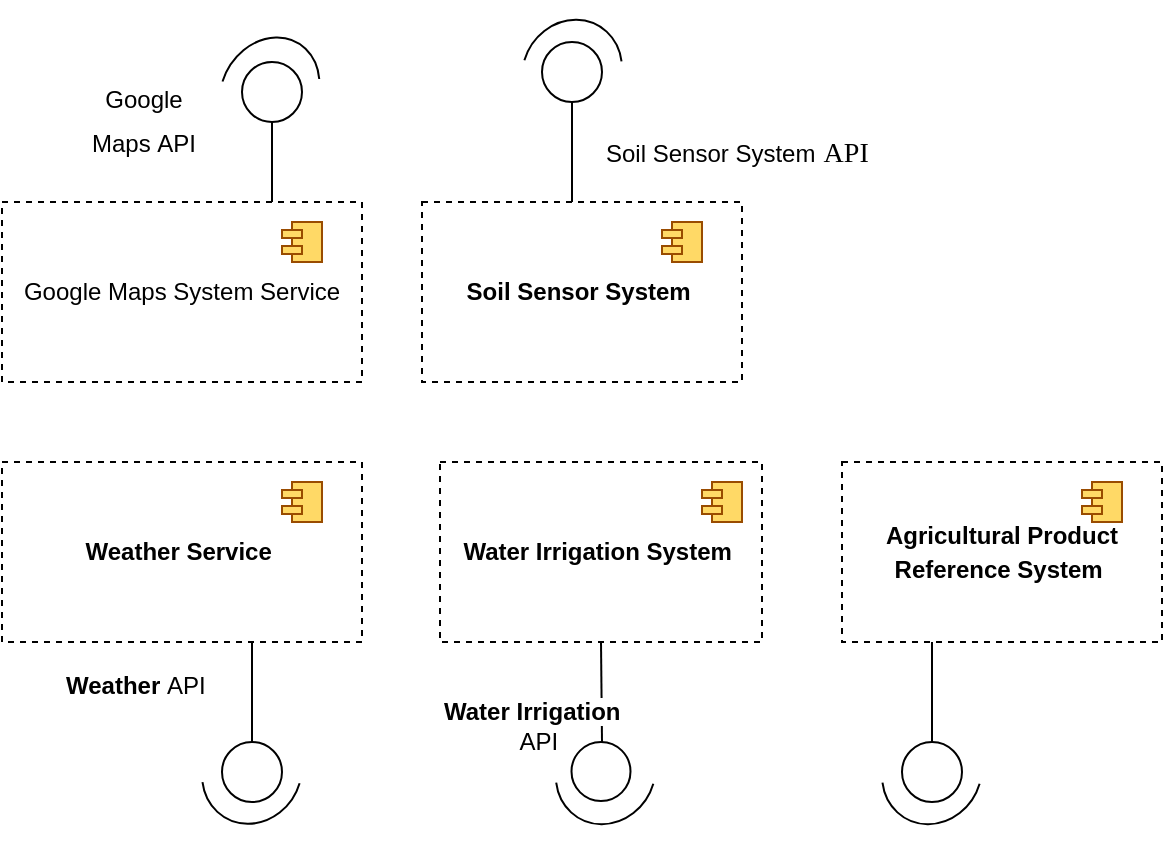 <mxfile version="16.0.2" type="device" pages="2"><diagram id="OpCxr0en63oAvArmvv7E" name="第 1 页"><mxGraphModel dx="701" dy="579" grid="1" gridSize="10" guides="1" tooltips="1" connect="1" arrows="1" fold="1" page="1" pageScale="1" pageWidth="827" pageHeight="1169" math="0" shadow="0"><root><mxCell id="0"/><mxCell id="1" parent="0"/><mxCell id="JM8hPs7V8nvBUN0CyHkq-1" value="&lt;font style=&quot;font-size: 12px&quot;&gt;&lt;span lang=&quot;IT-IT&quot; class=&quot;TextRun SCXW8657360 BCX0&quot; style=&quot;margin: 0px ; padding: 0px ; text-align: left ; background-color: rgb(255 , 255 , 255) ; line-height: 16.188px ; font-family: &amp;#34;dengxian&amp;#34; , &amp;#34;dengxian_embeddedfont&amp;#34; , &amp;#34;dengxian_msfontservice&amp;#34; , sans-serif ; font-weight: bold&quot;&gt;&lt;span class=&quot;NormalTextRun SpellingErrorV2 SCXW8657360 BCX0 DefaultHighlightTransition&quot; style=&quot;margin: 0px ; padding: 0px ; transition: all 0.1s linear 0s ; background-repeat: repeat-x ; background-position: left bottom ; border-bottom: 1px solid transparent&quot;&gt;Agricultural&lt;/span&gt;&lt;span class=&quot;NormalTextRun SCXW8657360 BCX0&quot; style=&quot;margin: 0px ; padding: 0px&quot;&gt;&amp;nbsp;Product Reference System&lt;/span&gt;&lt;/span&gt;&lt;span class=&quot;EOP SCXW8657360 BCX0&quot; style=&quot;margin: 0px ; padding: 0px ; text-align: left ; background-color: rgb(255 , 255 , 255) ; line-height: 16.188px ; font-family: &amp;#34;dengxian&amp;#34; , &amp;#34;dengxian_embeddedfont&amp;#34; , &amp;#34;dengxian_msfontservice&amp;#34; , sans-serif&quot;&gt;&amp;nbsp;&lt;/span&gt;&lt;/font&gt;" style="rounded=0;whiteSpace=wrap;html=1;dashed=1;" vertex="1" parent="1"><mxGeometry x="580" y="320" width="160" height="90" as="geometry"/></mxCell><mxCell id="JM8hPs7V8nvBUN0CyHkq-2" value="&lt;p class=&quot;MsoListParagraph&quot; style=&quot;margin-left: 21.0pt ; text-indent: -21.0pt&quot;&gt;&lt;b&gt;&lt;span lang=&quot;IT-IT&quot; class=&quot;TextRun SCXW41976764 BCX0&quot; style=&quot;margin: 0px ; padding: 0px ; text-align: left ; text-indent: 0px ; background-color: rgb(255 , 255 , 255) ; line-height: 16.188px ; font-family: &amp;#34;dengxian&amp;#34; , &amp;#34;dengxian_embeddedfont&amp;#34; , &amp;#34;dengxian_msfontservice&amp;#34; , sans-serif&quot;&gt;&lt;span class=&quot;NormalTextRun SCXW41976764 BCX0&quot; style=&quot;margin: 0px ; padding: 0px&quot;&gt;Water Irrigation System&lt;/span&gt;&lt;/span&gt;&lt;span class=&quot;EOP SCXW41976764 BCX0&quot; style=&quot;margin: 0px ; padding: 0px ; text-align: left ; text-indent: 0px ; background-color: rgb(255 , 255 , 255) ; line-height: 16.188px ; font-family: &amp;#34;dengxian&amp;#34; , &amp;#34;dengxian_embeddedfont&amp;#34; , &amp;#34;dengxian_msfontservice&amp;#34; , sans-serif&quot;&gt;&amp;nbsp;&lt;/span&gt;&lt;/b&gt;&lt;br&gt;&lt;/p&gt;" style="rounded=0;whiteSpace=wrap;html=1;fillColor=none;dashed=1;" vertex="1" parent="1"><mxGeometry x="379" y="320" width="161" height="90" as="geometry"/></mxCell><mxCell id="JM8hPs7V8nvBUN0CyHkq-3" value="&lt;font style=&quot;font-size: 12px&quot;&gt;&lt;span lang=&quot;IT-IT&quot; class=&quot;TextRun SCXW47026892 BCX0&quot; style=&quot;margin: 0px ; padding: 0px ; text-align: left ; background-color: rgb(255 , 255 , 255) ; line-height: 16.188px ; font-family: &amp;#34;dengxian&amp;#34; , &amp;#34;dengxian_embeddedfont&amp;#34; , &amp;#34;dengxian_msfontservice&amp;#34; , sans-serif ; font-weight: bold&quot;&gt;&lt;span class=&quot;NormalTextRun SpellingErrorV2  SCXW47026892 BCX0 DefaultHighlightTransition&quot; style=&quot;margin: 0px ; padding: 0px ; transition: 0.1s linear 0s ; background-repeat: repeat-x ; background-position: left bottom ; border-bottom: 1px solid transparent&quot;&gt;Soil&lt;/span&gt;&lt;span class=&quot;NormalTextRun SCXW47026892 BCX0&quot; style=&quot;margin: 0px ; padding: 0px&quot;&gt;&amp;nbsp;Sensor System&lt;/span&gt;&lt;/span&gt;&lt;span class=&quot;EOP SCXW47026892 BCX0&quot; style=&quot;margin: 0px ; padding: 0px ; text-align: left ; background-color: rgb(255 , 255 , 255) ; line-height: 16.188px ; font-family: &amp;#34;dengxian&amp;#34; , &amp;#34;dengxian_embeddedfont&amp;#34; , &amp;#34;dengxian_msfontservice&amp;#34; , sans-serif&quot;&gt;&amp;nbsp;&lt;/span&gt;&lt;/font&gt;" style="rounded=0;whiteSpace=wrap;html=1;dashed=1;" vertex="1" parent="1"><mxGeometry x="370" y="190" width="160" height="90" as="geometry"/></mxCell><mxCell id="JM8hPs7V8nvBUN0CyHkq-4" value="&lt;p class=&quot;MsoListParagraph&quot; style=&quot;margin-left: 21.0pt ; text-indent: -21.0pt&quot;&gt;&lt;span lang=&quot;EN-US&quot;&gt;Google Maps System Service&lt;/span&gt;&lt;/p&gt;" style="rounded=0;whiteSpace=wrap;html=1;dashed=1;" vertex="1" parent="1"><mxGeometry x="160" y="190" width="180" height="90" as="geometry"/></mxCell><mxCell id="JM8hPs7V8nvBUN0CyHkq-5" value="&lt;p class=&quot;MsoListParagraph&quot; style=&quot;margin-left: 21.0pt ; text-indent: -21.0pt&quot;&gt;&lt;span lang=&quot;IT-IT&quot; class=&quot;TextRun SCXW35992658 BCX0&quot; style=&quot;margin: 0px ; padding: 0px ; text-align: left ; text-indent: 0px ; background-color: rgb(255 , 255 , 255) ; line-height: 16.188px ; font-family: &amp;#34;dengxian&amp;#34; , &amp;#34;dengxian_embeddedfont&amp;#34; , &amp;#34;dengxian_msfontservice&amp;#34; , sans-serif ; font-weight: bold&quot;&gt;&lt;span class=&quot;NormalTextRun SCXW35992658 BCX0&quot; style=&quot;margin: 0px ; padding: 0px&quot;&gt;Weather Service&lt;/span&gt;&lt;/span&gt;&lt;span class=&quot;EOP SCXW35992658 BCX0&quot; style=&quot;margin: 0px ; padding: 0px ; text-align: left ; text-indent: 0px ; background-color: rgb(255 , 255 , 255) ; line-height: 16.188px ; font-family: &amp;#34;dengxian&amp;#34; , &amp;#34;dengxian_embeddedfont&amp;#34; , &amp;#34;dengxian_msfontservice&amp;#34; , sans-serif&quot;&gt;&amp;nbsp;&lt;/span&gt;&lt;br&gt;&lt;/p&gt;" style="rounded=0;whiteSpace=wrap;html=1;align=center;dashed=1;" vertex="1" parent="1"><mxGeometry x="160" y="320" width="180" height="90" as="geometry"/></mxCell><mxCell id="JM8hPs7V8nvBUN0CyHkq-6" value="" style="group" vertex="1" connectable="0" parent="1"><mxGeometry x="510" y="330" width="20" height="20" as="geometry"/></mxCell><mxCell id="JM8hPs7V8nvBUN0CyHkq-7" value="" style="rounded=0;whiteSpace=wrap;html=1;fillColor=#FFD966;strokeColor=#994C00;" vertex="1" parent="JM8hPs7V8nvBUN0CyHkq-6"><mxGeometry x="5" width="15" height="20" as="geometry"/></mxCell><mxCell id="JM8hPs7V8nvBUN0CyHkq-8" value="" style="rounded=0;whiteSpace=wrap;html=1;fillColor=#FFD966;strokeColor=#994C00;" vertex="1" parent="JM8hPs7V8nvBUN0CyHkq-6"><mxGeometry y="4" width="10" height="4" as="geometry"/></mxCell><mxCell id="JM8hPs7V8nvBUN0CyHkq-9" value="" style="rounded=0;whiteSpace=wrap;html=1;fillColor=#FFD966;strokeColor=#994C00;" vertex="1" parent="JM8hPs7V8nvBUN0CyHkq-6"><mxGeometry y="12" width="10" height="4" as="geometry"/></mxCell><mxCell id="JM8hPs7V8nvBUN0CyHkq-10" value="" style="group" vertex="1" connectable="0" parent="1"><mxGeometry x="490" y="200" width="20" height="20" as="geometry"/></mxCell><mxCell id="JM8hPs7V8nvBUN0CyHkq-11" value="" style="rounded=0;whiteSpace=wrap;html=1;fillColor=#FFD966;strokeColor=#994C00;" vertex="1" parent="JM8hPs7V8nvBUN0CyHkq-10"><mxGeometry x="5" width="15" height="20" as="geometry"/></mxCell><mxCell id="JM8hPs7V8nvBUN0CyHkq-12" value="" style="rounded=0;whiteSpace=wrap;html=1;fillColor=#FFD966;strokeColor=#994C00;" vertex="1" parent="JM8hPs7V8nvBUN0CyHkq-10"><mxGeometry y="4" width="10" height="4" as="geometry"/></mxCell><mxCell id="JM8hPs7V8nvBUN0CyHkq-13" value="" style="rounded=0;whiteSpace=wrap;html=1;fillColor=#FFD966;strokeColor=#994C00;" vertex="1" parent="JM8hPs7V8nvBUN0CyHkq-10"><mxGeometry y="12" width="10" height="4" as="geometry"/></mxCell><mxCell id="JM8hPs7V8nvBUN0CyHkq-14" value="" style="group" vertex="1" connectable="0" parent="1"><mxGeometry x="300" y="330" width="20" height="20" as="geometry"/></mxCell><mxCell id="JM8hPs7V8nvBUN0CyHkq-15" value="" style="rounded=0;whiteSpace=wrap;html=1;fillColor=#FFD966;strokeColor=#994C00;" vertex="1" parent="JM8hPs7V8nvBUN0CyHkq-14"><mxGeometry x="5" width="15" height="20" as="geometry"/></mxCell><mxCell id="JM8hPs7V8nvBUN0CyHkq-16" value="" style="rounded=0;whiteSpace=wrap;html=1;fillColor=#FFD966;strokeColor=#994C00;" vertex="1" parent="JM8hPs7V8nvBUN0CyHkq-14"><mxGeometry y="4" width="10" height="4" as="geometry"/></mxCell><mxCell id="JM8hPs7V8nvBUN0CyHkq-17" value="" style="rounded=0;whiteSpace=wrap;html=1;fillColor=#FFD966;strokeColor=#994C00;" vertex="1" parent="JM8hPs7V8nvBUN0CyHkq-14"><mxGeometry y="12" width="10" height="4" as="geometry"/></mxCell><mxCell id="JM8hPs7V8nvBUN0CyHkq-18" value="" style="group" vertex="1" connectable="0" parent="1"><mxGeometry x="300" y="200" width="20" height="20" as="geometry"/></mxCell><mxCell id="JM8hPs7V8nvBUN0CyHkq-19" value="" style="rounded=0;whiteSpace=wrap;html=1;fillColor=#FFD966;strokeColor=#994C00;" vertex="1" parent="JM8hPs7V8nvBUN0CyHkq-18"><mxGeometry x="5" width="15" height="20" as="geometry"/></mxCell><mxCell id="JM8hPs7V8nvBUN0CyHkq-20" value="" style="rounded=0;whiteSpace=wrap;html=1;fillColor=#FFD966;strokeColor=#994C00;" vertex="1" parent="JM8hPs7V8nvBUN0CyHkq-18"><mxGeometry y="4" width="10" height="4" as="geometry"/></mxCell><mxCell id="JM8hPs7V8nvBUN0CyHkq-21" value="" style="rounded=0;whiteSpace=wrap;html=1;fillColor=#FFD966;strokeColor=#994C00;" vertex="1" parent="JM8hPs7V8nvBUN0CyHkq-18"><mxGeometry y="12" width="10" height="4" as="geometry"/></mxCell><mxCell id="JM8hPs7V8nvBUN0CyHkq-22" value="" style="group" vertex="1" connectable="0" parent="1"><mxGeometry x="700" y="330" width="20" height="20" as="geometry"/></mxCell><mxCell id="JM8hPs7V8nvBUN0CyHkq-23" value="" style="rounded=0;whiteSpace=wrap;html=1;fillColor=#FFD966;strokeColor=#994C00;" vertex="1" parent="JM8hPs7V8nvBUN0CyHkq-22"><mxGeometry x="5" width="15" height="20" as="geometry"/></mxCell><mxCell id="JM8hPs7V8nvBUN0CyHkq-24" value="" style="rounded=0;whiteSpace=wrap;html=1;fillColor=#FFD966;strokeColor=#994C00;" vertex="1" parent="JM8hPs7V8nvBUN0CyHkq-22"><mxGeometry y="4" width="10" height="4" as="geometry"/></mxCell><mxCell id="JM8hPs7V8nvBUN0CyHkq-25" value="" style="rounded=0;whiteSpace=wrap;html=1;fillColor=#FFD966;strokeColor=#994C00;" vertex="1" parent="JM8hPs7V8nvBUN0CyHkq-22"><mxGeometry y="12" width="10" height="4" as="geometry"/></mxCell><mxCell id="JM8hPs7V8nvBUN0CyHkq-26" value="" style="endArrow=none;html=1;rounded=0;fontSize=18;exitX=0.75;exitY=0;exitDx=0;exitDy=0;" edge="1" parent="1" source="JM8hPs7V8nvBUN0CyHkq-4"><mxGeometry width="50" height="50" relative="1" as="geometry"><mxPoint x="460" y="350" as="sourcePoint"/><mxPoint x="295" y="150" as="targetPoint"/></mxGeometry></mxCell><mxCell id="JM8hPs7V8nvBUN0CyHkq-27" value="" style="ellipse;whiteSpace=wrap;html=1;aspect=fixed;fontSize=18;strokeColor=#000000;fillColor=none;" vertex="1" parent="1"><mxGeometry x="280" y="120" width="30" height="30" as="geometry"/></mxCell><mxCell id="JM8hPs7V8nvBUN0CyHkq-28" value="" style="endArrow=none;html=1;rounded=0;fontSize=18;entryX=0.5;entryY=1;entryDx=0;entryDy=0;" edge="1" parent="1" target="JM8hPs7V8nvBUN0CyHkq-2"><mxGeometry width="50" height="50" relative="1" as="geometry"><mxPoint x="460" y="460" as="sourcePoint"/><mxPoint x="510" y="300" as="targetPoint"/></mxGeometry></mxCell><mxCell id="JM8hPs7V8nvBUN0CyHkq-29" value="" style="ellipse;whiteSpace=wrap;html=1;aspect=fixed;fontSize=18;strokeColor=#000000;fillColor=none;" vertex="1" parent="1"><mxGeometry x="444.75" y="460" width="29.5" height="29.5" as="geometry"/></mxCell><mxCell id="JM8hPs7V8nvBUN0CyHkq-30" value="" style="endArrow=none;html=1;rounded=0;fontSize=18;entryX=0.5;entryY=0;entryDx=0;entryDy=0;" edge="1" parent="1" target="JM8hPs7V8nvBUN0CyHkq-31"><mxGeometry width="50" height="50" relative="1" as="geometry"><mxPoint x="285" y="410" as="sourcePoint"/><mxPoint x="284" y="460" as="targetPoint"/></mxGeometry></mxCell><mxCell id="JM8hPs7V8nvBUN0CyHkq-31" value="" style="ellipse;whiteSpace=wrap;html=1;aspect=fixed;fontSize=18;strokeColor=#000000;fillColor=none;" vertex="1" parent="1"><mxGeometry x="270" y="460" width="30" height="30" as="geometry"/></mxCell><mxCell id="JM8hPs7V8nvBUN0CyHkq-32" value="" style="endArrow=none;html=1;rounded=0;fontSize=18;entryX=0.5;entryY=0;entryDx=0;entryDy=0;" edge="1" parent="1" target="JM8hPs7V8nvBUN0CyHkq-33"><mxGeometry width="50" height="50" relative="1" as="geometry"><mxPoint x="625" y="410" as="sourcePoint"/><mxPoint x="620" y="460" as="targetPoint"/></mxGeometry></mxCell><mxCell id="JM8hPs7V8nvBUN0CyHkq-33" value="" style="ellipse;whiteSpace=wrap;html=1;aspect=fixed;fontSize=18;strokeColor=#000000;fillColor=none;" vertex="1" parent="1"><mxGeometry x="610" y="460" width="30" height="30" as="geometry"/></mxCell><mxCell id="JM8hPs7V8nvBUN0CyHkq-34" value="" style="endArrow=none;html=1;rounded=0;fontSize=18;" edge="1" parent="1"><mxGeometry width="50" height="50" relative="1" as="geometry"><mxPoint x="445" y="140" as="sourcePoint"/><mxPoint x="445" y="190" as="targetPoint"/></mxGeometry></mxCell><mxCell id="JM8hPs7V8nvBUN0CyHkq-35" value="" style="ellipse;whiteSpace=wrap;html=1;aspect=fixed;fontSize=18;strokeColor=#000000;fillColor=none;" vertex="1" parent="1"><mxGeometry x="430" y="110" width="30" height="30" as="geometry"/></mxCell><mxCell id="JM8hPs7V8nvBUN0CyHkq-36" value="" style="verticalLabelPosition=bottom;verticalAlign=top;html=1;shape=mxgraph.basic.arc;startAngle=0.709;endAngle=0.14;fontSize=18;strokeColor=#000000;fillColor=none;rotation=30;" vertex="1" parent="1"><mxGeometry x="270" y="106.64" width="47.49" height="56.72" as="geometry"/></mxCell><mxCell id="JM8hPs7V8nvBUN0CyHkq-37" value="" style="verticalLabelPosition=bottom;verticalAlign=top;html=1;shape=mxgraph.basic.arc;startAngle=0.709;endAngle=0.14;fontSize=18;strokeColor=#000000;fillColor=none;rotation=30;" vertex="1" parent="1"><mxGeometry x="420.63" y="98.32" width="48.74" height="53.36" as="geometry"/></mxCell><mxCell id="JM8hPs7V8nvBUN0CyHkq-38" value="" style="verticalLabelPosition=bottom;verticalAlign=top;html=1;shape=mxgraph.basic.arc;startAngle=0.709;endAngle=0.14;fontSize=18;strokeColor=#000000;fillColor=none;rotation=-150;" vertex="1" parent="1"><mxGeometry x="600.63" y="448.32" width="48.74" height="53.36" as="geometry"/></mxCell><mxCell id="JM8hPs7V8nvBUN0CyHkq-39" value="" style="verticalLabelPosition=bottom;verticalAlign=top;html=1;shape=mxgraph.basic.arc;startAngle=0.709;endAngle=0.14;fontSize=18;strokeColor=#000000;fillColor=none;rotation=-150;" vertex="1" parent="1"><mxGeometry x="437.49" y="448.32" width="48.74" height="53.36" as="geometry"/></mxCell><mxCell id="JM8hPs7V8nvBUN0CyHkq-40" value="" style="verticalLabelPosition=bottom;verticalAlign=top;html=1;shape=mxgraph.basic.arc;startAngle=0.709;endAngle=0.14;fontSize=18;strokeColor=#000000;fillColor=none;rotation=-150;" vertex="1" parent="1"><mxGeometry x="260.63" y="448.07" width="48.74" height="53.36" as="geometry"/></mxCell><mxCell id="JM8hPs7V8nvBUN0CyHkq-41" value="&lt;font style=&quot;font-size: 12px&quot;&gt;&lt;span style=&quot;text-indent: -28px&quot;&gt;Google Maps&lt;/span&gt;&amp;nbsp;API&lt;/font&gt;" style="text;html=1;strokeColor=none;fillColor=none;align=center;verticalAlign=middle;whiteSpace=wrap;rounded=0;fontSize=18;" vertex="1" parent="1"><mxGeometry x="200.63" y="133.36" width="60" height="30" as="geometry"/></mxCell><mxCell id="JM8hPs7V8nvBUN0CyHkq-42" value="&lt;span lang=&quot;IT-IT&quot; class=&quot;TextRun SCXW47026892 BCX0&quot; style=&quot;margin: 0px ; padding: 0px ; background-color: rgb(255 , 255 , 255) ; line-height: 16.188px&quot;&gt;&lt;span class=&quot;NormalTextRun SpellingErrorV2  SCXW47026892 BCX0 DefaultHighlightTransition&quot; style=&quot;margin: 0px ; padding: 0px ; transition: all 0.1s linear 0s ; background-repeat: repeat-x ; background-position: left bottom ; border-bottom: 1px solid transparent&quot;&gt;Soil&lt;/span&gt;&lt;span class=&quot;NormalTextRun SCXW47026892 BCX0&quot; style=&quot;margin: 0px ; padding: 0px&quot;&gt;&amp;nbsp;Sensor System&lt;/span&gt;&lt;/span&gt;&lt;span class=&quot;EOP SCXW47026892 BCX0&quot; style=&quot;margin: 0px ; padding: 0px ; background-color: rgb(255 , 255 , 255) ; font-size: 11pt ; line-height: 16.188px ; font-family: &amp;#34;dengxian&amp;#34; , &amp;#34;dengxian_embeddedfont&amp;#34; , &amp;#34;dengxian_msfontservice&amp;#34; , sans-serif ; color: rgb(0 , 112 , 192)&quot;&gt;&amp;nbsp;&lt;/span&gt;&lt;span style=&quot;font-family: &amp;#34;calibri&amp;#34; , &amp;#34;sans-serif&amp;#34; ; font-size: 14px ; text-align: center&quot;&gt;API&lt;/span&gt;" style="text;whiteSpace=wrap;html=1;fontSize=12;" vertex="1" parent="1"><mxGeometry x="460" y="150" width="150" height="30" as="geometry"/></mxCell><mxCell id="JM8hPs7V8nvBUN0CyHkq-43" value="&lt;span style=&quot;font-family: &amp;#34;dengxian&amp;#34; , &amp;#34;dengxian_embeddedfont&amp;#34; , &amp;#34;dengxian_msfontservice&amp;#34; , sans-serif ; font-weight: 700 ; background-color: rgb(255 , 255 , 255)&quot;&gt;Weather&amp;nbsp;&lt;/span&gt;&lt;span style=&quot;text-align: center ; text-indent: -28px&quot;&gt;API&lt;/span&gt;" style="text;whiteSpace=wrap;html=1;fontSize=12;" vertex="1" parent="1"><mxGeometry x="190" y="418.32" width="100" height="30" as="geometry"/></mxCell><mxCell id="JM8hPs7V8nvBUN0CyHkq-44" value="&lt;b style=&quot;text-align: center ; text-indent: -28px&quot;&gt;&lt;span lang=&quot;IT-IT&quot; class=&quot;TextRun SCXW41976764 BCX0&quot; style=&quot;margin: 0px ; padding: 0px ; text-align: left ; text-indent: 0px ; background-color: rgb(255 , 255 , 255) ; line-height: 16.188px ; font-family: &amp;#34;dengxian&amp;#34; , &amp;#34;dengxian_embeddedfont&amp;#34; , &amp;#34;dengxian_msfontservice&amp;#34; , sans-serif&quot;&gt;&lt;span class=&quot;NormalTextRun SCXW41976764 BCX0&quot; style=&quot;margin: 0px ; padding: 0px&quot;&gt;Water Irrigation&amp;nbsp;&lt;/span&gt;&lt;/span&gt;&lt;/b&gt;&lt;div style=&quot;text-align: center&quot;&gt;&lt;span style=&quot;text-indent: -28px&quot;&gt;&amp;nbsp;API&lt;/span&gt;&lt;/div&gt;" style="text;whiteSpace=wrap;html=1;fontSize=12;" vertex="1" parent="1"><mxGeometry x="379" y="430" width="101" height="30" as="geometry"/></mxCell></root></mxGraphModel></diagram><diagram id="UeUvsWdWimNcwEYX5KxS" name="第 2 页"><mxGraphModel dx="824" dy="681" grid="1" gridSize="10" guides="1" tooltips="1" connect="1" arrows="1" fold="1" page="1" pageScale="1" pageWidth="827" pageHeight="1169" math="0" shadow="0"><root><mxCell id="u434jLOclIkbgmwpIcM_-0"/><mxCell id="u434jLOclIkbgmwpIcM_-1" parent="u434jLOclIkbgmwpIcM_-0"/><mxCell id="Xjbpj8FtI7M2UYWknQnv-0" value="&lt;span lang=&quot;EN-US&quot; style=&quot;font-size: 10.5pt ; font-family: &amp;#34;calibri&amp;#34; , &amp;#34;sans-serif&amp;#34;&quot;&gt;specific&lt;br/&gt;crops reference system&lt;/span&gt;" style="rounded=0;whiteSpace=wrap;html=1;dashed=1;" vertex="1" parent="u434jLOclIkbgmwpIcM_-1"><mxGeometry x="580" y="320" width="160" height="90" as="geometry"/></mxCell><mxCell id="Xjbpj8FtI7M2UYWknQnv-1" value="&lt;p class=&quot;MsoListParagraph&quot; style=&quot;margin-left: 21.0pt ; text-indent: -21.0pt&quot;&gt;&lt;span lang=&quot;EN-US&quot;&gt;Water Usage System&lt;/span&gt;&lt;/p&gt;" style="rounded=0;whiteSpace=wrap;html=1;fillColor=none;dashed=1;" vertex="1" parent="u434jLOclIkbgmwpIcM_-1"><mxGeometry x="379" y="320" width="161" height="90" as="geometry"/></mxCell><mxCell id="Xjbpj8FtI7M2UYWknQnv-2" value="&lt;span lang=&quot;EN-US&quot; style=&quot;font-size: 10.5pt ; font-family: &amp;#34;calibri&amp;#34; , &amp;#34;sans-serif&amp;#34;&quot;&gt;Soil Humidity&lt;/span&gt;" style="rounded=0;whiteSpace=wrap;html=1;dashed=1;" vertex="1" parent="u434jLOclIkbgmwpIcM_-1"><mxGeometry x="580" y="190" width="150" height="80" as="geometry"/></mxCell><mxCell id="Xjbpj8FtI7M2UYWknQnv-3" value="&lt;p class=&quot;MsoListParagraph&quot; style=&quot;margin-left: 21.0pt ; text-indent: -21.0pt&quot;&gt;&lt;span lang=&quot;EN-US&quot;&gt;Google Maps System&lt;/span&gt;&lt;/p&gt;" style="rounded=0;whiteSpace=wrap;html=1;dashed=1;" vertex="1" parent="u434jLOclIkbgmwpIcM_-1"><mxGeometry x="160" y="190" width="180" height="90" as="geometry"/></mxCell><mxCell id="Xjbpj8FtI7M2UYWknQnv-4" value="&lt;p class=&quot;MsoListParagraph&quot; style=&quot;margin-left: 21.0pt ; text-indent: -21.0pt&quot;&gt;&lt;span style=&quot;text-indent: -21pt&quot;&gt;Short-term and Long-term forecasts System&lt;/span&gt;&lt;br&gt;&lt;/p&gt;" style="rounded=0;whiteSpace=wrap;html=1;align=center;dashed=1;" vertex="1" parent="u434jLOclIkbgmwpIcM_-1"><mxGeometry x="160" y="320" width="180" height="90" as="geometry"/></mxCell><mxCell id="Xjbpj8FtI7M2UYWknQnv-5" value="&lt;p class=&quot;MsoListParagraph&quot; style=&quot;margin-left: 21.0pt ; text-indent: -21.0pt&quot;&gt;&lt;span lang=&quot;EN-US&quot;&gt;Meteorological System&lt;/span&gt;&lt;/p&gt;" style="rounded=0;whiteSpace=wrap;html=1;dashed=1;" vertex="1" parent="u434jLOclIkbgmwpIcM_-1"><mxGeometry x="379" y="190" width="161" height="90" as="geometry"/></mxCell><mxCell id="Xjbpj8FtI7M2UYWknQnv-6" value="" style="group" vertex="1" connectable="0" parent="u434jLOclIkbgmwpIcM_-1"><mxGeometry x="510" y="330" width="20" height="20" as="geometry"/></mxCell><mxCell id="Xjbpj8FtI7M2UYWknQnv-7" value="" style="rounded=0;whiteSpace=wrap;html=1;fillColor=#FFD966;strokeColor=#994C00;" vertex="1" parent="Xjbpj8FtI7M2UYWknQnv-6"><mxGeometry x="5" width="15" height="20" as="geometry"/></mxCell><mxCell id="Xjbpj8FtI7M2UYWknQnv-8" value="" style="rounded=0;whiteSpace=wrap;html=1;fillColor=#FFD966;strokeColor=#994C00;" vertex="1" parent="Xjbpj8FtI7M2UYWknQnv-6"><mxGeometry y="4" width="10" height="4" as="geometry"/></mxCell><mxCell id="Xjbpj8FtI7M2UYWknQnv-9" value="" style="rounded=0;whiteSpace=wrap;html=1;fillColor=#FFD966;strokeColor=#994C00;" vertex="1" parent="Xjbpj8FtI7M2UYWknQnv-6"><mxGeometry y="12" width="10" height="4" as="geometry"/></mxCell><mxCell id="Xjbpj8FtI7M2UYWknQnv-10" value="" style="group" vertex="1" connectable="0" parent="u434jLOclIkbgmwpIcM_-1"><mxGeometry x="700" y="200" width="20" height="20" as="geometry"/></mxCell><mxCell id="Xjbpj8FtI7M2UYWknQnv-11" value="" style="rounded=0;whiteSpace=wrap;html=1;fillColor=#FFD966;strokeColor=#994C00;" vertex="1" parent="Xjbpj8FtI7M2UYWknQnv-10"><mxGeometry x="5" width="15" height="20" as="geometry"/></mxCell><mxCell id="Xjbpj8FtI7M2UYWknQnv-12" value="" style="rounded=0;whiteSpace=wrap;html=1;fillColor=#FFD966;strokeColor=#994C00;" vertex="1" parent="Xjbpj8FtI7M2UYWknQnv-10"><mxGeometry y="4" width="10" height="4" as="geometry"/></mxCell><mxCell id="Xjbpj8FtI7M2UYWknQnv-13" value="" style="rounded=0;whiteSpace=wrap;html=1;fillColor=#FFD966;strokeColor=#994C00;" vertex="1" parent="Xjbpj8FtI7M2UYWknQnv-10"><mxGeometry y="12" width="10" height="4" as="geometry"/></mxCell><mxCell id="Xjbpj8FtI7M2UYWknQnv-14" style="edgeStyle=orthogonalEdgeStyle;rounded=0;orthogonalLoop=1;jettySize=auto;html=1;exitX=0.5;exitY=1;exitDx=0;exitDy=0;fontSize=18;" edge="1" parent="u434jLOclIkbgmwpIcM_-1" source="Xjbpj8FtI7M2UYWknQnv-5" target="Xjbpj8FtI7M2UYWknQnv-5"><mxGeometry relative="1" as="geometry"/></mxCell><mxCell id="Xjbpj8FtI7M2UYWknQnv-15" value="" style="group" vertex="1" connectable="0" parent="u434jLOclIkbgmwpIcM_-1"><mxGeometry x="510" y="200" width="20" height="20" as="geometry"/></mxCell><mxCell id="Xjbpj8FtI7M2UYWknQnv-16" value="" style="rounded=0;whiteSpace=wrap;html=1;fillColor=#FFD966;strokeColor=#994C00;" vertex="1" parent="Xjbpj8FtI7M2UYWknQnv-15"><mxGeometry x="5" width="15" height="20" as="geometry"/></mxCell><mxCell id="Xjbpj8FtI7M2UYWknQnv-17" value="" style="rounded=0;whiteSpace=wrap;html=1;fillColor=#FFD966;strokeColor=#994C00;" vertex="1" parent="Xjbpj8FtI7M2UYWknQnv-15"><mxGeometry y="4" width="10" height="4" as="geometry"/></mxCell><mxCell id="Xjbpj8FtI7M2UYWknQnv-18" value="" style="rounded=0;whiteSpace=wrap;html=1;fillColor=#FFD966;strokeColor=#994C00;" vertex="1" parent="Xjbpj8FtI7M2UYWknQnv-15"><mxGeometry y="12" width="10" height="4" as="geometry"/></mxCell><mxCell id="Xjbpj8FtI7M2UYWknQnv-19" value="" style="group" vertex="1" connectable="0" parent="u434jLOclIkbgmwpIcM_-1"><mxGeometry x="300" y="330" width="20" height="20" as="geometry"/></mxCell><mxCell id="Xjbpj8FtI7M2UYWknQnv-20" value="" style="rounded=0;whiteSpace=wrap;html=1;fillColor=#FFD966;strokeColor=#994C00;" vertex="1" parent="Xjbpj8FtI7M2UYWknQnv-19"><mxGeometry x="5" width="15" height="20" as="geometry"/></mxCell><mxCell id="Xjbpj8FtI7M2UYWknQnv-21" value="" style="rounded=0;whiteSpace=wrap;html=1;fillColor=#FFD966;strokeColor=#994C00;" vertex="1" parent="Xjbpj8FtI7M2UYWknQnv-19"><mxGeometry y="4" width="10" height="4" as="geometry"/></mxCell><mxCell id="Xjbpj8FtI7M2UYWknQnv-22" value="" style="rounded=0;whiteSpace=wrap;html=1;fillColor=#FFD966;strokeColor=#994C00;" vertex="1" parent="Xjbpj8FtI7M2UYWknQnv-19"><mxGeometry y="12" width="10" height="4" as="geometry"/></mxCell><mxCell id="Xjbpj8FtI7M2UYWknQnv-23" value="" style="group" vertex="1" connectable="0" parent="u434jLOclIkbgmwpIcM_-1"><mxGeometry x="300" y="200" width="20" height="20" as="geometry"/></mxCell><mxCell id="Xjbpj8FtI7M2UYWknQnv-24" value="" style="rounded=0;whiteSpace=wrap;html=1;fillColor=#FFD966;strokeColor=#994C00;" vertex="1" parent="Xjbpj8FtI7M2UYWknQnv-23"><mxGeometry x="5" width="15" height="20" as="geometry"/></mxCell><mxCell id="Xjbpj8FtI7M2UYWknQnv-25" value="" style="rounded=0;whiteSpace=wrap;html=1;fillColor=#FFD966;strokeColor=#994C00;" vertex="1" parent="Xjbpj8FtI7M2UYWknQnv-23"><mxGeometry y="4" width="10" height="4" as="geometry"/></mxCell><mxCell id="Xjbpj8FtI7M2UYWknQnv-26" value="" style="rounded=0;whiteSpace=wrap;html=1;fillColor=#FFD966;strokeColor=#994C00;" vertex="1" parent="Xjbpj8FtI7M2UYWknQnv-23"><mxGeometry y="12" width="10" height="4" as="geometry"/></mxCell><mxCell id="Xjbpj8FtI7M2UYWknQnv-27" value="" style="group" vertex="1" connectable="0" parent="u434jLOclIkbgmwpIcM_-1"><mxGeometry x="700" y="330" width="20" height="20" as="geometry"/></mxCell><mxCell id="Xjbpj8FtI7M2UYWknQnv-28" value="" style="rounded=0;whiteSpace=wrap;html=1;fillColor=#FFD966;strokeColor=#994C00;" vertex="1" parent="Xjbpj8FtI7M2UYWknQnv-27"><mxGeometry x="5" width="15" height="20" as="geometry"/></mxCell><mxCell id="Xjbpj8FtI7M2UYWknQnv-29" value="" style="rounded=0;whiteSpace=wrap;html=1;fillColor=#FFD966;strokeColor=#994C00;" vertex="1" parent="Xjbpj8FtI7M2UYWknQnv-27"><mxGeometry y="4" width="10" height="4" as="geometry"/></mxCell><mxCell id="Xjbpj8FtI7M2UYWknQnv-30" value="" style="rounded=0;whiteSpace=wrap;html=1;fillColor=#FFD966;strokeColor=#994C00;" vertex="1" parent="Xjbpj8FtI7M2UYWknQnv-27"><mxGeometry y="12" width="10" height="4" as="geometry"/></mxCell><mxCell id="Xjbpj8FtI7M2UYWknQnv-55" value="" style="endArrow=none;html=1;rounded=0;fontSize=12;" edge="1" parent="u434jLOclIkbgmwpIcM_-1"><mxGeometry width="50" height="50" relative="1" as="geometry"><mxPoint x="90" y="300" as="sourcePoint"/><mxPoint x="780" y="300" as="targetPoint"/></mxGeometry></mxCell><mxCell id="Xjbpj8FtI7M2UYWknQnv-56" value="" style="endArrow=none;html=1;rounded=0;fontSize=12;" edge="1" parent="u434jLOclIkbgmwpIcM_-1"><mxGeometry width="50" height="50" relative="1" as="geometry"><mxPoint x="470" y="320" as="sourcePoint"/><mxPoint x="470" y="300" as="targetPoint"/></mxGeometry></mxCell><mxCell id="Xjbpj8FtI7M2UYWknQnv-57" value="" style="endArrow=none;html=1;rounded=0;fontSize=12;exitX=0.292;exitY=1.022;exitDx=0;exitDy=0;exitPerimeter=0;" edge="1" parent="u434jLOclIkbgmwpIcM_-1" source="Xjbpj8FtI7M2UYWknQnv-5"><mxGeometry width="50" height="50" relative="1" as="geometry"><mxPoint x="470" y="320" as="sourcePoint"/><mxPoint x="426" y="300" as="targetPoint"/></mxGeometry></mxCell><mxCell id="Xjbpj8FtI7M2UYWknQnv-58" value="" style="endArrow=none;html=1;rounded=0;fontSize=12;exitX=0.75;exitY=1;exitDx=0;exitDy=0;" edge="1" parent="u434jLOclIkbgmwpIcM_-1" source="Xjbpj8FtI7M2UYWknQnv-3"><mxGeometry width="50" height="50" relative="1" as="geometry"><mxPoint x="460" y="320" as="sourcePoint"/><mxPoint x="295" y="300" as="targetPoint"/></mxGeometry></mxCell><mxCell id="Xjbpj8FtI7M2UYWknQnv-59" value="" style="endArrow=none;html=1;rounded=0;fontSize=12;" edge="1" parent="u434jLOclIkbgmwpIcM_-1"><mxGeometry width="50" height="50" relative="1" as="geometry"><mxPoint x="240" y="300" as="sourcePoint"/><mxPoint x="240" y="320" as="targetPoint"/></mxGeometry></mxCell><mxCell id="Xjbpj8FtI7M2UYWknQnv-60" value="" style="endArrow=none;html=1;rounded=0;fontSize=12;exitX=0.25;exitY=0;exitDx=0;exitDy=0;" edge="1" parent="u434jLOclIkbgmwpIcM_-1" source="Xjbpj8FtI7M2UYWknQnv-0"><mxGeometry width="50" height="50" relative="1" as="geometry"><mxPoint x="460" y="320" as="sourcePoint"/><mxPoint x="620" y="300" as="targetPoint"/></mxGeometry></mxCell><mxCell id="Xjbpj8FtI7M2UYWknQnv-61" value="" style="endArrow=none;html=1;rounded=0;fontSize=12;exitX=0.653;exitY=1.025;exitDx=0;exitDy=0;exitPerimeter=0;" edge="1" parent="u434jLOclIkbgmwpIcM_-1" source="Xjbpj8FtI7M2UYWknQnv-2"><mxGeometry width="50" height="50" relative="1" as="geometry"><mxPoint x="460" y="320" as="sourcePoint"/><mxPoint x="678" y="300" as="targetPoint"/></mxGeometry></mxCell><mxCell id="Xjbpj8FtI7M2UYWknQnv-64" value="" style="ellipse;whiteSpace=wrap;html=1;aspect=fixed;fontSize=12;strokeColor=#000000;fillColor=none;" vertex="1" parent="u434jLOclIkbgmwpIcM_-1"><mxGeometry x="60" y="290" width="30" height="30" as="geometry"/></mxCell><mxCell id="Xjbpj8FtI7M2UYWknQnv-65" value="" style="rounded=0;whiteSpace=wrap;html=1;fontSize=12;strokeColor=#000000;fillColor=none;" vertex="1" parent="u434jLOclIkbgmwpIcM_-1"><mxGeometry x="130" y="130" width="660" height="310" as="geometry"/></mxCell><mxCell id="Xjbpj8FtI7M2UYWknQnv-66" value="&lt;font style=&quot;font-size: 14px&quot;&gt;External System&lt;/font&gt;" style="text;html=1;strokeColor=none;fillColor=none;align=center;verticalAlign=middle;whiteSpace=wrap;rounded=0;fontSize=12;" vertex="1" parent="u434jLOclIkbgmwpIcM_-1"><mxGeometry x="640" y="140" width="120" height="30" as="geometry"/></mxCell></root></mxGraphModel></diagram></mxfile>